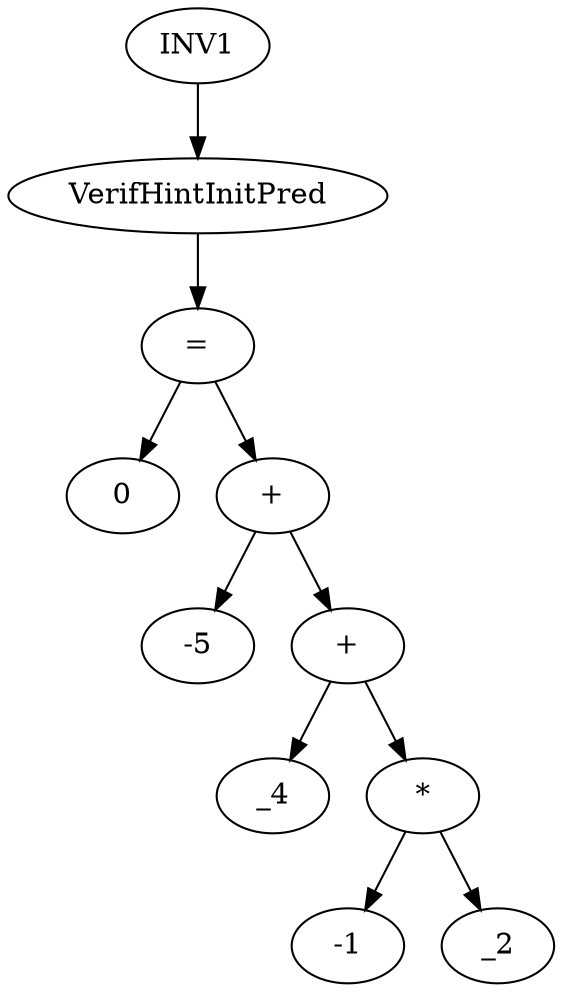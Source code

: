 digraph dag {
0 [label="INV1"];
1 [label="VerifHintInitPred"];
2 [label="="];
3 [label="0"];
4 [label="+"];
5 [label="-5"];
6 [label="+"];
7 [label="_4"];
8 [label="*"];
9 [label="-1"];
10 [label="_2"];
"0" -> "1"[label=""]
"1" -> "2"[label=""]
"2" -> "4"[label=""]
"2" -> "3"[label=""]
"4" -> "6"[label=""]
"4" -> "5"[label=""]
"6" -> "8"[label=""]
"6" -> "7"[label=""]
"8" -> "10"[label=""]
"8" -> "9"[label=""]
}
